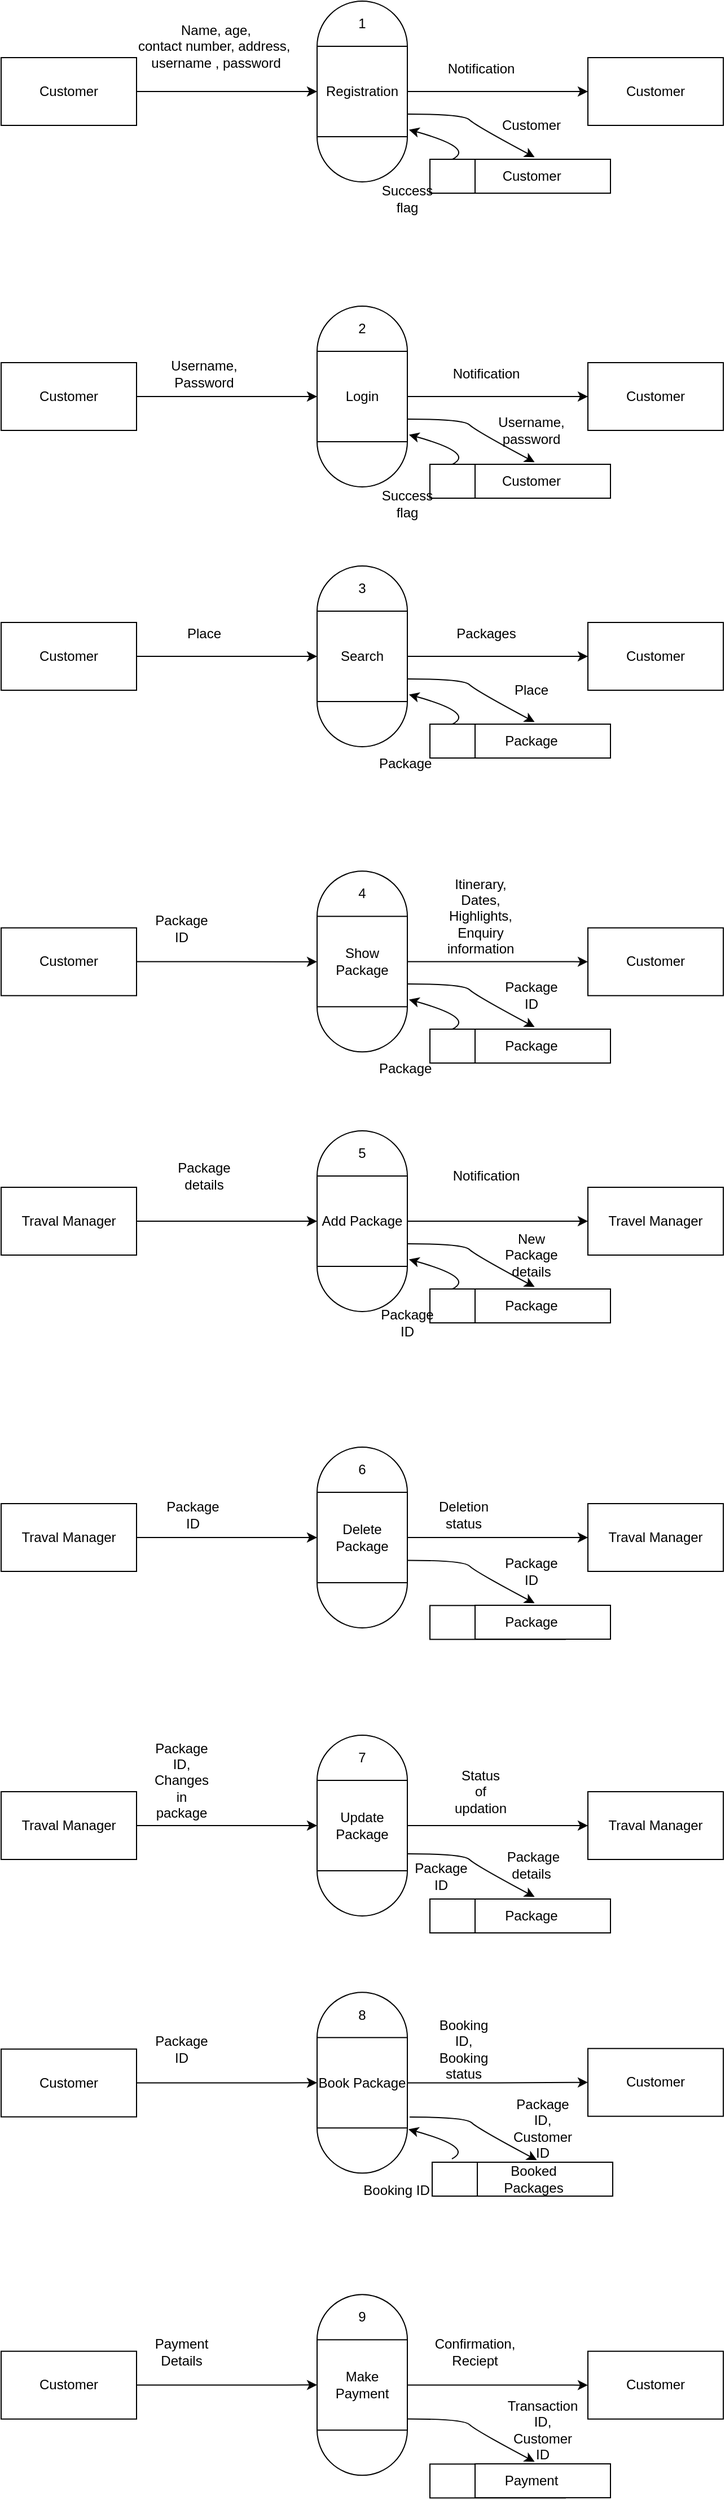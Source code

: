 <mxfile version="12.3.7" type="device" pages="1"><diagram id="qODf3-mtLngu5SUSZ9wC" name="Page-1"><mxGraphModel dx="876" dy="730" grid="1" gridSize="10" guides="1" tooltips="1" connect="1" arrows="1" fold="1" page="1" pageScale="1" pageWidth="850" pageHeight="1100" math="0" shadow="0"><root><mxCell id="0"/><mxCell id="1" parent="0"/><mxCell id="dkLBd695fhWPD1GkAzxU-4" value="" style="edgeStyle=orthogonalEdgeStyle;rounded=0;orthogonalLoop=1;jettySize=auto;html=1;" parent="1" source="dkLBd695fhWPD1GkAzxU-1" edge="1"><mxGeometry relative="1" as="geometry"><mxPoint x="320" y="830" as="targetPoint"/></mxGeometry></mxCell><mxCell id="dkLBd695fhWPD1GkAzxU-1" value="Customer" style="rounded=0;whiteSpace=wrap;html=1;" parent="1" vertex="1"><mxGeometry x="40" y="800" width="120" height="60" as="geometry"/></mxCell><mxCell id="dkLBd695fhWPD1GkAzxU-5" value="" style="ellipse;whiteSpace=wrap;html=1;aspect=fixed;" parent="1" vertex="1"><mxGeometry x="320" y="750" width="80" height="80" as="geometry"/></mxCell><mxCell id="dkLBd695fhWPD1GkAzxU-6" value="" style="ellipse;whiteSpace=wrap;html=1;aspect=fixed;" parent="1" vertex="1"><mxGeometry x="320" y="830" width="80" height="80" as="geometry"/></mxCell><mxCell id="dkLBd695fhWPD1GkAzxU-10" value="" style="edgeStyle=orthogonalEdgeStyle;rounded=0;orthogonalLoop=1;jettySize=auto;html=1;" parent="1" source="dkLBd695fhWPD1GkAzxU-2" edge="1"><mxGeometry relative="1" as="geometry"><mxPoint x="560" y="830" as="targetPoint"/></mxGeometry></mxCell><mxCell id="dkLBd695fhWPD1GkAzxU-2" value="Search" style="whiteSpace=wrap;html=1;aspect=fixed;" parent="1" vertex="1"><mxGeometry x="320" y="790" width="80" height="80" as="geometry"/></mxCell><mxCell id="dkLBd695fhWPD1GkAzxU-7" value="Place" style="text;html=1;strokeColor=none;fillColor=none;align=center;verticalAlign=middle;whiteSpace=wrap;rounded=0;" parent="1" vertex="1"><mxGeometry x="200" y="800" width="40" height="20" as="geometry"/></mxCell><mxCell id="dkLBd695fhWPD1GkAzxU-8" value="Customer" style="rounded=0;whiteSpace=wrap;html=1;" parent="1" vertex="1"><mxGeometry x="560" y="800" width="120" height="60" as="geometry"/></mxCell><mxCell id="dkLBd695fhWPD1GkAzxU-11" value="Packages" style="text;html=1;strokeColor=none;fillColor=none;align=center;verticalAlign=middle;whiteSpace=wrap;rounded=0;" parent="1" vertex="1"><mxGeometry x="450" y="800" width="40" height="20" as="geometry"/></mxCell><mxCell id="dkLBd695fhWPD1GkAzxU-13" value="3" style="text;html=1;strokeColor=none;fillColor=none;align=center;verticalAlign=middle;whiteSpace=wrap;rounded=0;" parent="1" vertex="1"><mxGeometry x="340" y="760" width="40" height="20" as="geometry"/></mxCell><mxCell id="dkLBd695fhWPD1GkAzxU-56" style="edgeStyle=orthogonalEdgeStyle;rounded=0;orthogonalLoop=1;jettySize=auto;html=1;" parent="1" source="dkLBd695fhWPD1GkAzxU-51" target="dkLBd695fhWPD1GkAzxU-54" edge="1"><mxGeometry relative="1" as="geometry"/></mxCell><mxCell id="dkLBd695fhWPD1GkAzxU-51" value="Traval Manager" style="rounded=0;whiteSpace=wrap;html=1;" parent="1" vertex="1"><mxGeometry x="40" y="1580" width="120" height="60" as="geometry"/></mxCell><mxCell id="dkLBd695fhWPD1GkAzxU-52" value="" style="ellipse;whiteSpace=wrap;html=1;aspect=fixed;" parent="1" vertex="1"><mxGeometry x="320" y="1530" width="80" height="80" as="geometry"/></mxCell><mxCell id="dkLBd695fhWPD1GkAzxU-53" value="" style="ellipse;whiteSpace=wrap;html=1;aspect=fixed;" parent="1" vertex="1"><mxGeometry x="320" y="1610" width="80" height="80" as="geometry"/></mxCell><mxCell id="dkLBd695fhWPD1GkAzxU-59" value="" style="edgeStyle=orthogonalEdgeStyle;rounded=0;orthogonalLoop=1;jettySize=auto;html=1;" parent="1" source="dkLBd695fhWPD1GkAzxU-54" edge="1"><mxGeometry relative="1" as="geometry"><mxPoint x="560" y="1610" as="targetPoint"/></mxGeometry></mxCell><mxCell id="dkLBd695fhWPD1GkAzxU-54" value="Delete Package" style="whiteSpace=wrap;html=1;aspect=fixed;" parent="1" vertex="1"><mxGeometry x="320" y="1570" width="80" height="80" as="geometry"/></mxCell><mxCell id="dkLBd695fhWPD1GkAzxU-55" value="6" style="text;html=1;strokeColor=none;fillColor=none;align=center;verticalAlign=middle;whiteSpace=wrap;rounded=0;" parent="1" vertex="1"><mxGeometry x="340" y="1540" width="40" height="20" as="geometry"/></mxCell><mxCell id="dkLBd695fhWPD1GkAzxU-57" value="Traval Manager" style="rounded=0;whiteSpace=wrap;html=1;" parent="1" vertex="1"><mxGeometry x="560" y="1580" width="120" height="60" as="geometry"/></mxCell><mxCell id="dkLBd695fhWPD1GkAzxU-60" value="Package ID" style="text;html=1;strokeColor=none;fillColor=none;align=center;verticalAlign=middle;whiteSpace=wrap;rounded=0;" parent="1" vertex="1"><mxGeometry x="190" y="1580" width="40" height="20" as="geometry"/></mxCell><mxCell id="dkLBd695fhWPD1GkAzxU-61" value="Deletion status" style="text;html=1;strokeColor=none;fillColor=none;align=center;verticalAlign=middle;whiteSpace=wrap;rounded=0;" parent="1" vertex="1"><mxGeometry x="430" y="1580" width="40" height="20" as="geometry"/></mxCell><mxCell id="dkLBd695fhWPD1GkAzxU-67" style="edgeStyle=orthogonalEdgeStyle;rounded=0;orthogonalLoop=1;jettySize=auto;html=1;entryX=0;entryY=0.5;entryDx=0;entryDy=0;" parent="1" source="dkLBd695fhWPD1GkAzxU-62" target="dkLBd695fhWPD1GkAzxU-65" edge="1"><mxGeometry relative="1" as="geometry"/></mxCell><mxCell id="dkLBd695fhWPD1GkAzxU-62" value="Customer" style="rounded=0;whiteSpace=wrap;html=1;" parent="1" vertex="1"><mxGeometry x="40" y="2330.333" width="120" height="60" as="geometry"/></mxCell><mxCell id="dkLBd695fhWPD1GkAzxU-63" value="" style="ellipse;whiteSpace=wrap;html=1;aspect=fixed;" parent="1" vertex="1"><mxGeometry x="320" y="2280.167" width="80" height="80" as="geometry"/></mxCell><mxCell id="dkLBd695fhWPD1GkAzxU-64" value="" style="ellipse;whiteSpace=wrap;html=1;aspect=fixed;" parent="1" vertex="1"><mxGeometry x="320" y="2360.167" width="80" height="80" as="geometry"/></mxCell><mxCell id="dkLBd695fhWPD1GkAzxU-104" style="edgeStyle=orthogonalEdgeStyle;rounded=0;orthogonalLoop=1;jettySize=auto;html=1;entryX=0;entryY=0.5;entryDx=0;entryDy=0;" parent="1" source="dkLBd695fhWPD1GkAzxU-65" target="dkLBd695fhWPD1GkAzxU-103" edge="1"><mxGeometry relative="1" as="geometry"/></mxCell><mxCell id="dkLBd695fhWPD1GkAzxU-65" value="Make Payment" style="whiteSpace=wrap;html=1;aspect=fixed;" parent="1" vertex="1"><mxGeometry x="320" y="2320.167" width="80" height="80" as="geometry"/></mxCell><mxCell id="dkLBd695fhWPD1GkAzxU-66" value="9" style="text;html=1;strokeColor=none;fillColor=none;align=center;verticalAlign=middle;whiteSpace=wrap;rounded=0;" parent="1" vertex="1"><mxGeometry x="340" y="2290.167" width="40" height="20" as="geometry"/></mxCell><mxCell id="dkLBd695fhWPD1GkAzxU-87" value="" style="rounded=0;whiteSpace=wrap;html=1;" parent="1" vertex="1"><mxGeometry x="420" y="1670.19" width="120" height="30" as="geometry"/></mxCell><mxCell id="dkLBd695fhWPD1GkAzxU-88" value="" style="rounded=0;whiteSpace=wrap;html=1;" parent="1" vertex="1"><mxGeometry x="460" y="1670" width="120" height="30" as="geometry"/></mxCell><mxCell id="dkLBd695fhWPD1GkAzxU-89" value="" style="curved=1;endArrow=classic;html=1;entryX=0.44;entryY=-0.061;entryDx=0;entryDy=0;entryPerimeter=0;exitX=1;exitY=0.75;exitDx=0;exitDy=0;" parent="1" target="dkLBd695fhWPD1GkAzxU-88" edge="1"><mxGeometry width="50" height="50" relative="1" as="geometry"><mxPoint x="400" y="1630.19" as="sourcePoint"/><mxPoint x="470" y="1580.19" as="targetPoint"/><Array as="points"><mxPoint x="450" y="1630.19"/><mxPoint x="460" y="1640.19"/></Array></mxGeometry></mxCell><mxCell id="dkLBd695fhWPD1GkAzxU-90" value="Package" style="text;html=1;strokeColor=none;fillColor=none;align=center;verticalAlign=middle;whiteSpace=wrap;rounded=0;" parent="1" vertex="1"><mxGeometry x="490" y="1675.19" width="40" height="20" as="geometry"/></mxCell><mxCell id="dkLBd695fhWPD1GkAzxU-91" value="Package ID" style="text;html=1;strokeColor=none;fillColor=none;align=center;verticalAlign=middle;whiteSpace=wrap;rounded=0;" parent="1" vertex="1"><mxGeometry x="490" y="1630.19" width="40" height="20" as="geometry"/></mxCell><mxCell id="dkLBd695fhWPD1GkAzxU-95" value="Payment Details" style="text;html=1;strokeColor=none;fillColor=none;align=center;verticalAlign=middle;whiteSpace=wrap;rounded=0;" parent="1" vertex="1"><mxGeometry x="180" y="2320.5" width="40" height="20" as="geometry"/></mxCell><mxCell id="dkLBd695fhWPD1GkAzxU-103" value="Customer" style="rounded=0;whiteSpace=wrap;html=1;" parent="1" vertex="1"><mxGeometry x="560" y="2330.333" width="120" height="60" as="geometry"/></mxCell><mxCell id="dkLBd695fhWPD1GkAzxU-105" value="Confirmation, Reciept" style="text;html=1;strokeColor=none;fillColor=none;align=center;verticalAlign=middle;whiteSpace=wrap;rounded=0;" parent="1" vertex="1"><mxGeometry x="440" y="2320.5" width="40" height="20" as="geometry"/></mxCell><mxCell id="dkLBd695fhWPD1GkAzxU-106" value="" style="rounded=0;whiteSpace=wrap;html=1;" parent="1" vertex="1"><mxGeometry x="420" y="890" width="120" height="30" as="geometry"/></mxCell><mxCell id="dkLBd695fhWPD1GkAzxU-107" value="" style="rounded=0;whiteSpace=wrap;html=1;" parent="1" vertex="1"><mxGeometry x="460" y="890" width="120" height="30" as="geometry"/></mxCell><mxCell id="dkLBd695fhWPD1GkAzxU-108" value="" style="curved=1;endArrow=classic;html=1;entryX=0.44;entryY=-0.061;entryDx=0;entryDy=0;entryPerimeter=0;exitX=1;exitY=0.75;exitDx=0;exitDy=0;" parent="1" target="dkLBd695fhWPD1GkAzxU-107" edge="1"><mxGeometry width="50" height="50" relative="1" as="geometry"><mxPoint x="400" y="850" as="sourcePoint"/><mxPoint x="470" y="800" as="targetPoint"/><Array as="points"><mxPoint x="450" y="850"/><mxPoint x="460" y="860"/></Array></mxGeometry></mxCell><mxCell id="dkLBd695fhWPD1GkAzxU-109" value="Package" style="text;html=1;strokeColor=none;fillColor=none;align=center;verticalAlign=middle;whiteSpace=wrap;rounded=0;" parent="1" vertex="1"><mxGeometry x="490" y="895" width="40" height="20" as="geometry"/></mxCell><mxCell id="dkLBd695fhWPD1GkAzxU-110" value="Place" style="text;html=1;strokeColor=none;fillColor=none;align=center;verticalAlign=middle;whiteSpace=wrap;rounded=0;" parent="1" vertex="1"><mxGeometry x="490" y="850" width="40" height="20" as="geometry"/></mxCell><mxCell id="dkLBd695fhWPD1GkAzxU-111" value="" style="curved=1;endArrow=classic;html=1;entryX=1.018;entryY=0.923;entryDx=0;entryDy=0;entryPerimeter=0;" parent="1" edge="1"><mxGeometry width="50" height="50" relative="1" as="geometry"><mxPoint x="440" y="890" as="sourcePoint"/><mxPoint x="401.44" y="863.84" as="targetPoint"/><Array as="points"><mxPoint x="460" y="880"/></Array></mxGeometry></mxCell><mxCell id="dkLBd695fhWPD1GkAzxU-112" value="Package&amp;nbsp;" style="text;html=1;strokeColor=none;fillColor=none;align=center;verticalAlign=middle;whiteSpace=wrap;rounded=0;" parent="1" vertex="1"><mxGeometry x="380" y="915" width="40" height="20" as="geometry"/></mxCell><mxCell id="dkLBd695fhWPD1GkAzxU-131" style="edgeStyle=orthogonalEdgeStyle;rounded=0;orthogonalLoop=1;jettySize=auto;html=1;entryX=0;entryY=0.5;entryDx=0;entryDy=0;" parent="1" source="dkLBd695fhWPD1GkAzxU-125" target="dkLBd695fhWPD1GkAzxU-128" edge="1"><mxGeometry relative="1" as="geometry"/></mxCell><mxCell id="dkLBd695fhWPD1GkAzxU-125" value="Customer" style="rounded=0;whiteSpace=wrap;html=1;" parent="1" vertex="1"><mxGeometry x="40" y="2062.833" width="120" height="60" as="geometry"/></mxCell><mxCell id="dkLBd695fhWPD1GkAzxU-126" value="" style="ellipse;whiteSpace=wrap;html=1;aspect=fixed;" parent="1" vertex="1"><mxGeometry x="320" y="2012.667" width="80" height="80" as="geometry"/></mxCell><mxCell id="dkLBd695fhWPD1GkAzxU-127" value="" style="ellipse;whiteSpace=wrap;html=1;aspect=fixed;" parent="1" vertex="1"><mxGeometry x="320" y="2092.667" width="80" height="80" as="geometry"/></mxCell><mxCell id="dkLBd695fhWPD1GkAzxU-134" style="edgeStyle=orthogonalEdgeStyle;rounded=0;orthogonalLoop=1;jettySize=auto;html=1;entryX=0;entryY=0.5;entryDx=0;entryDy=0;" parent="1" source="dkLBd695fhWPD1GkAzxU-128" target="dkLBd695fhWPD1GkAzxU-133" edge="1"><mxGeometry relative="1" as="geometry"/></mxCell><mxCell id="dkLBd695fhWPD1GkAzxU-128" value="Book Package" style="whiteSpace=wrap;html=1;aspect=fixed;" parent="1" vertex="1"><mxGeometry x="320" y="2052.667" width="80" height="80" as="geometry"/></mxCell><mxCell id="dkLBd695fhWPD1GkAzxU-129" value="8" style="text;html=1;strokeColor=none;fillColor=none;align=center;verticalAlign=middle;whiteSpace=wrap;rounded=0;" parent="1" vertex="1"><mxGeometry x="340" y="2022.667" width="40" height="20" as="geometry"/></mxCell><mxCell id="dkLBd695fhWPD1GkAzxU-132" value="Package ID" style="text;html=1;strokeColor=none;fillColor=none;align=center;verticalAlign=middle;whiteSpace=wrap;rounded=0;" parent="1" vertex="1"><mxGeometry x="180" y="2052.5" width="40" height="20" as="geometry"/></mxCell><mxCell id="dkLBd695fhWPD1GkAzxU-133" value="Customer" style="rounded=0;whiteSpace=wrap;html=1;" parent="1" vertex="1"><mxGeometry x="560" y="2062.333" width="120" height="60" as="geometry"/></mxCell><mxCell id="dkLBd695fhWPD1GkAzxU-135" value="Booking ID, Booking status" style="text;html=1;strokeColor=none;fillColor=none;align=center;verticalAlign=middle;whiteSpace=wrap;rounded=0;" parent="1" vertex="1"><mxGeometry x="430" y="2052.5" width="40" height="20" as="geometry"/></mxCell><mxCell id="jp6qwUuRN3zwdAchrpoP-34" value="" style="edgeStyle=orthogonalEdgeStyle;rounded=0;orthogonalLoop=1;jettySize=auto;html=1;" parent="1" source="jp6qwUuRN3zwdAchrpoP-35" edge="1"><mxGeometry relative="1" as="geometry"><mxPoint x="320" y="600" as="targetPoint"/></mxGeometry></mxCell><mxCell id="jp6qwUuRN3zwdAchrpoP-35" value="Customer" style="rounded=0;whiteSpace=wrap;html=1;" parent="1" vertex="1"><mxGeometry x="40" y="570" width="120" height="60" as="geometry"/></mxCell><mxCell id="jp6qwUuRN3zwdAchrpoP-36" value="" style="ellipse;whiteSpace=wrap;html=1;aspect=fixed;" parent="1" vertex="1"><mxGeometry x="320" y="520" width="80" height="80" as="geometry"/></mxCell><mxCell id="jp6qwUuRN3zwdAchrpoP-37" value="" style="ellipse;whiteSpace=wrap;html=1;aspect=fixed;" parent="1" vertex="1"><mxGeometry x="320" y="600" width="80" height="80" as="geometry"/></mxCell><mxCell id="jp6qwUuRN3zwdAchrpoP-38" value="" style="edgeStyle=orthogonalEdgeStyle;rounded=0;orthogonalLoop=1;jettySize=auto;html=1;" parent="1" source="jp6qwUuRN3zwdAchrpoP-39" edge="1"><mxGeometry relative="1" as="geometry"><mxPoint x="560" y="600" as="targetPoint"/></mxGeometry></mxCell><mxCell id="jp6qwUuRN3zwdAchrpoP-39" value="Login" style="whiteSpace=wrap;html=1;aspect=fixed;" parent="1" vertex="1"><mxGeometry x="320" y="560" width="80" height="80" as="geometry"/></mxCell><mxCell id="jp6qwUuRN3zwdAchrpoP-40" value="Username, Password" style="text;html=1;strokeColor=none;fillColor=none;align=center;verticalAlign=middle;whiteSpace=wrap;rounded=0;" parent="1" vertex="1"><mxGeometry x="200" y="570" width="40" height="20" as="geometry"/></mxCell><mxCell id="jp6qwUuRN3zwdAchrpoP-41" value="Customer" style="rounded=0;whiteSpace=wrap;html=1;" parent="1" vertex="1"><mxGeometry x="560" y="570" width="120" height="60" as="geometry"/></mxCell><mxCell id="jp6qwUuRN3zwdAchrpoP-42" value="Notification" style="text;html=1;strokeColor=none;fillColor=none;align=center;verticalAlign=middle;whiteSpace=wrap;rounded=0;" parent="1" vertex="1"><mxGeometry x="450" y="570" width="40" height="20" as="geometry"/></mxCell><mxCell id="jp6qwUuRN3zwdAchrpoP-43" value="2" style="text;html=1;strokeColor=none;fillColor=none;align=center;verticalAlign=middle;whiteSpace=wrap;rounded=0;" parent="1" vertex="1"><mxGeometry x="340" y="530" width="40" height="20" as="geometry"/></mxCell><mxCell id="jp6qwUuRN3zwdAchrpoP-44" value="" style="rounded=0;whiteSpace=wrap;html=1;" parent="1" vertex="1"><mxGeometry x="420" y="660" width="120" height="30" as="geometry"/></mxCell><mxCell id="jp6qwUuRN3zwdAchrpoP-45" value="" style="rounded=0;whiteSpace=wrap;html=1;" parent="1" vertex="1"><mxGeometry x="460" y="660" width="120" height="30" as="geometry"/></mxCell><mxCell id="jp6qwUuRN3zwdAchrpoP-46" value="" style="curved=1;endArrow=classic;html=1;entryX=0.44;entryY=-0.061;entryDx=0;entryDy=0;entryPerimeter=0;exitX=1;exitY=0.75;exitDx=0;exitDy=0;" parent="1" target="jp6qwUuRN3zwdAchrpoP-45" edge="1"><mxGeometry width="50" height="50" relative="1" as="geometry"><mxPoint x="400" y="620" as="sourcePoint"/><mxPoint x="470" y="570" as="targetPoint"/><Array as="points"><mxPoint x="450" y="620"/><mxPoint x="460" y="630"/></Array></mxGeometry></mxCell><mxCell id="jp6qwUuRN3zwdAchrpoP-47" value="Customer" style="text;html=1;strokeColor=none;fillColor=none;align=center;verticalAlign=middle;whiteSpace=wrap;rounded=0;" parent="1" vertex="1"><mxGeometry x="490" y="665" width="40" height="20" as="geometry"/></mxCell><mxCell id="jp6qwUuRN3zwdAchrpoP-48" value="Username, password" style="text;html=1;strokeColor=none;fillColor=none;align=center;verticalAlign=middle;whiteSpace=wrap;rounded=0;" parent="1" vertex="1"><mxGeometry x="490" y="620" width="40" height="20" as="geometry"/></mxCell><mxCell id="jp6qwUuRN3zwdAchrpoP-49" value="" style="curved=1;endArrow=classic;html=1;entryX=1.018;entryY=0.923;entryDx=0;entryDy=0;entryPerimeter=0;" parent="1" edge="1"><mxGeometry width="50" height="50" relative="1" as="geometry"><mxPoint x="440" y="660" as="sourcePoint"/><mxPoint x="401.44" y="633.84" as="targetPoint"/><Array as="points"><mxPoint x="460" y="650"/></Array></mxGeometry></mxCell><mxCell id="jp6qwUuRN3zwdAchrpoP-50" value="Success flag" style="text;html=1;strokeColor=none;fillColor=none;align=center;verticalAlign=middle;whiteSpace=wrap;rounded=0;" parent="1" vertex="1"><mxGeometry x="380" y="685" width="40" height="20" as="geometry"/></mxCell><mxCell id="jp6qwUuRN3zwdAchrpoP-51" value="" style="edgeStyle=orthogonalEdgeStyle;rounded=0;orthogonalLoop=1;jettySize=auto;html=1;" parent="1" source="jp6qwUuRN3zwdAchrpoP-52" edge="1"><mxGeometry relative="1" as="geometry"><mxPoint x="320" y="330" as="targetPoint"/></mxGeometry></mxCell><mxCell id="jp6qwUuRN3zwdAchrpoP-52" value="Customer" style="rounded=0;whiteSpace=wrap;html=1;" parent="1" vertex="1"><mxGeometry x="40" y="300" width="120" height="60" as="geometry"/></mxCell><mxCell id="jp6qwUuRN3zwdAchrpoP-53" value="" style="ellipse;whiteSpace=wrap;html=1;aspect=fixed;" parent="1" vertex="1"><mxGeometry x="320" y="250" width="80" height="80" as="geometry"/></mxCell><mxCell id="jp6qwUuRN3zwdAchrpoP-54" value="" style="ellipse;whiteSpace=wrap;html=1;aspect=fixed;" parent="1" vertex="1"><mxGeometry x="320" y="330" width="80" height="80" as="geometry"/></mxCell><mxCell id="jp6qwUuRN3zwdAchrpoP-55" value="" style="edgeStyle=orthogonalEdgeStyle;rounded=0;orthogonalLoop=1;jettySize=auto;html=1;" parent="1" source="jp6qwUuRN3zwdAchrpoP-56" edge="1"><mxGeometry relative="1" as="geometry"><mxPoint x="560" y="330" as="targetPoint"/></mxGeometry></mxCell><mxCell id="jp6qwUuRN3zwdAchrpoP-56" value="Registration" style="whiteSpace=wrap;html=1;aspect=fixed;" parent="1" vertex="1"><mxGeometry x="320" y="290" width="80" height="80" as="geometry"/></mxCell><mxCell id="jp6qwUuRN3zwdAchrpoP-58" value="Customer" style="rounded=0;whiteSpace=wrap;html=1;" parent="1" vertex="1"><mxGeometry x="560" y="300" width="120" height="60" as="geometry"/></mxCell><mxCell id="jp6qwUuRN3zwdAchrpoP-60" value="1" style="text;html=1;strokeColor=none;fillColor=none;align=center;verticalAlign=middle;whiteSpace=wrap;rounded=0;" parent="1" vertex="1"><mxGeometry x="340" y="260" width="40" height="20" as="geometry"/></mxCell><mxCell id="jp6qwUuRN3zwdAchrpoP-61" value="" style="rounded=0;whiteSpace=wrap;html=1;" parent="1" vertex="1"><mxGeometry x="420" y="390" width="120" height="30" as="geometry"/></mxCell><mxCell id="jp6qwUuRN3zwdAchrpoP-62" value="" style="rounded=0;whiteSpace=wrap;html=1;" parent="1" vertex="1"><mxGeometry x="460" y="390" width="120" height="30" as="geometry"/></mxCell><mxCell id="jp6qwUuRN3zwdAchrpoP-63" value="" style="curved=1;endArrow=classic;html=1;entryX=0.44;entryY=-0.061;entryDx=0;entryDy=0;entryPerimeter=0;exitX=1;exitY=0.75;exitDx=0;exitDy=0;" parent="1" target="jp6qwUuRN3zwdAchrpoP-62" edge="1"><mxGeometry width="50" height="50" relative="1" as="geometry"><mxPoint x="400" y="350" as="sourcePoint"/><mxPoint x="470" y="300" as="targetPoint"/><Array as="points"><mxPoint x="450" y="350"/><mxPoint x="460" y="360"/></Array></mxGeometry></mxCell><mxCell id="jp6qwUuRN3zwdAchrpoP-64" value="Customer&amp;nbsp;" style="text;html=1;strokeColor=none;fillColor=none;align=center;verticalAlign=middle;whiteSpace=wrap;rounded=0;" parent="1" vertex="1"><mxGeometry x="492" y="395" width="40" height="20" as="geometry"/></mxCell><mxCell id="jp6qwUuRN3zwdAchrpoP-65" value="Customer" style="text;html=1;strokeColor=none;fillColor=none;align=center;verticalAlign=middle;whiteSpace=wrap;rounded=0;" parent="1" vertex="1"><mxGeometry x="490" y="350" width="40" height="20" as="geometry"/></mxCell><mxCell id="jp6qwUuRN3zwdAchrpoP-66" value="" style="curved=1;endArrow=classic;html=1;entryX=1.018;entryY=0.923;entryDx=0;entryDy=0;entryPerimeter=0;" parent="1" edge="1"><mxGeometry width="50" height="50" relative="1" as="geometry"><mxPoint x="440" y="390" as="sourcePoint"/><mxPoint x="401.44" y="363.84" as="targetPoint"/><Array as="points"><mxPoint x="460" y="380"/></Array></mxGeometry></mxCell><mxCell id="jp6qwUuRN3zwdAchrpoP-67" value="Success flag" style="text;html=1;strokeColor=none;fillColor=none;align=center;verticalAlign=middle;whiteSpace=wrap;rounded=0;" parent="1" vertex="1"><mxGeometry x="380" y="415" width="40" height="20" as="geometry"/></mxCell><mxCell id="_f-nkIOqcYKPfcY9eBos-1" value="Name, age, &lt;br&gt;contact number, address,&amp;nbsp;&lt;br&gt;username , password" style="text;html=1;align=center;verticalAlign=middle;resizable=0;points=[];;autosize=1;" vertex="1" parent="1"><mxGeometry x="155" y="265" width="150" height="50" as="geometry"/></mxCell><mxCell id="_f-nkIOqcYKPfcY9eBos-2" value="Notification" style="text;html=1;align=center;verticalAlign=middle;resizable=0;points=[];;autosize=1;" vertex="1" parent="1"><mxGeometry x="430" y="300" width="70" height="20" as="geometry"/></mxCell><mxCell id="_f-nkIOqcYKPfcY9eBos-4" value="" style="edgeStyle=orthogonalEdgeStyle;rounded=0;orthogonalLoop=1;jettySize=auto;html=1;" edge="1" parent="1" source="_f-nkIOqcYKPfcY9eBos-5"><mxGeometry relative="1" as="geometry"><mxPoint x="320" y="1330" as="targetPoint"/></mxGeometry></mxCell><mxCell id="_f-nkIOqcYKPfcY9eBos-5" value="Traval Manager" style="rounded=0;whiteSpace=wrap;html=1;" vertex="1" parent="1"><mxGeometry x="40" y="1300" width="120" height="60" as="geometry"/></mxCell><mxCell id="_f-nkIOqcYKPfcY9eBos-6" value="" style="ellipse;whiteSpace=wrap;html=1;aspect=fixed;" vertex="1" parent="1"><mxGeometry x="320" y="1250" width="80" height="80" as="geometry"/></mxCell><mxCell id="_f-nkIOqcYKPfcY9eBos-7" value="" style="ellipse;whiteSpace=wrap;html=1;aspect=fixed;" vertex="1" parent="1"><mxGeometry x="320" y="1330" width="80" height="80" as="geometry"/></mxCell><mxCell id="_f-nkIOqcYKPfcY9eBos-8" value="" style="edgeStyle=orthogonalEdgeStyle;rounded=0;orthogonalLoop=1;jettySize=auto;html=1;" edge="1" parent="1" source="_f-nkIOqcYKPfcY9eBos-9"><mxGeometry relative="1" as="geometry"><mxPoint x="560" y="1330" as="targetPoint"/></mxGeometry></mxCell><mxCell id="_f-nkIOqcYKPfcY9eBos-9" value="Add Package" style="whiteSpace=wrap;html=1;aspect=fixed;" vertex="1" parent="1"><mxGeometry x="320" y="1290" width="80" height="80" as="geometry"/></mxCell><mxCell id="_f-nkIOqcYKPfcY9eBos-10" value="5" style="text;html=1;strokeColor=none;fillColor=none;align=center;verticalAlign=middle;whiteSpace=wrap;rounded=0;" vertex="1" parent="1"><mxGeometry x="340" y="1260" width="40" height="20" as="geometry"/></mxCell><mxCell id="_f-nkIOqcYKPfcY9eBos-11" value="Travel Manager" style="rounded=0;whiteSpace=wrap;html=1;" vertex="1" parent="1"><mxGeometry x="560" y="1300" width="120" height="60" as="geometry"/></mxCell><mxCell id="_f-nkIOqcYKPfcY9eBos-12" value="Package details" style="text;html=1;strokeColor=none;fillColor=none;align=center;verticalAlign=middle;whiteSpace=wrap;rounded=0;" vertex="1" parent="1"><mxGeometry x="200" y="1280" width="40" height="20" as="geometry"/></mxCell><mxCell id="_f-nkIOqcYKPfcY9eBos-13" value="Notification" style="text;html=1;strokeColor=none;fillColor=none;align=center;verticalAlign=middle;whiteSpace=wrap;rounded=0;" vertex="1" parent="1"><mxGeometry x="450" y="1280" width="40" height="20" as="geometry"/></mxCell><mxCell id="_f-nkIOqcYKPfcY9eBos-14" value="" style="rounded=0;whiteSpace=wrap;html=1;" vertex="1" parent="1"><mxGeometry x="420" y="1390" width="120" height="30" as="geometry"/></mxCell><mxCell id="_f-nkIOqcYKPfcY9eBos-15" value="" style="rounded=0;whiteSpace=wrap;html=1;" vertex="1" parent="1"><mxGeometry x="460" y="1390" width="120" height="30" as="geometry"/></mxCell><mxCell id="_f-nkIOqcYKPfcY9eBos-16" value="" style="curved=1;endArrow=classic;html=1;entryX=0.44;entryY=-0.061;entryDx=0;entryDy=0;entryPerimeter=0;exitX=1;exitY=0.75;exitDx=0;exitDy=0;" edge="1" parent="1" source="_f-nkIOqcYKPfcY9eBos-9" target="_f-nkIOqcYKPfcY9eBos-15"><mxGeometry width="50" height="50" relative="1" as="geometry"><mxPoint x="420" y="1350" as="sourcePoint"/><mxPoint x="470" y="1300" as="targetPoint"/><Array as="points"><mxPoint x="450" y="1350"/><mxPoint x="460" y="1360"/></Array></mxGeometry></mxCell><mxCell id="_f-nkIOqcYKPfcY9eBos-17" value="Package" style="text;html=1;strokeColor=none;fillColor=none;align=center;verticalAlign=middle;whiteSpace=wrap;rounded=0;" vertex="1" parent="1"><mxGeometry x="490" y="1395" width="40" height="20" as="geometry"/></mxCell><mxCell id="_f-nkIOqcYKPfcY9eBos-18" value="New Package details" style="text;html=1;strokeColor=none;fillColor=none;align=center;verticalAlign=middle;whiteSpace=wrap;rounded=0;" vertex="1" parent="1"><mxGeometry x="490" y="1350" width="40" height="20" as="geometry"/></mxCell><mxCell id="_f-nkIOqcYKPfcY9eBos-19" value="" style="curved=1;endArrow=classic;html=1;entryX=1.018;entryY=0.923;entryDx=0;entryDy=0;entryPerimeter=0;" edge="1" parent="1" target="_f-nkIOqcYKPfcY9eBos-9"><mxGeometry width="50" height="50" relative="1" as="geometry"><mxPoint x="440" y="1390" as="sourcePoint"/><mxPoint x="460" y="1330" as="targetPoint"/><Array as="points"><mxPoint x="460" y="1380"/></Array></mxGeometry></mxCell><mxCell id="_f-nkIOqcYKPfcY9eBos-20" value="Package ID" style="text;html=1;strokeColor=none;fillColor=none;align=center;verticalAlign=middle;whiteSpace=wrap;rounded=0;" vertex="1" parent="1"><mxGeometry x="380" y="1410" width="40" height="20" as="geometry"/></mxCell><mxCell id="_f-nkIOqcYKPfcY9eBos-21" value="" style="rounded=0;whiteSpace=wrap;html=1;" vertex="1" parent="1"><mxGeometry x="420" y="2430.19" width="120" height="30" as="geometry"/></mxCell><mxCell id="_f-nkIOqcYKPfcY9eBos-22" value="" style="rounded=0;whiteSpace=wrap;html=1;" vertex="1" parent="1"><mxGeometry x="460" y="2430" width="120" height="30" as="geometry"/></mxCell><mxCell id="_f-nkIOqcYKPfcY9eBos-23" value="" style="curved=1;endArrow=classic;html=1;entryX=0.44;entryY=-0.061;entryDx=0;entryDy=0;entryPerimeter=0;exitX=1;exitY=0.75;exitDx=0;exitDy=0;" edge="1" parent="1" target="_f-nkIOqcYKPfcY9eBos-22"><mxGeometry width="50" height="50" relative="1" as="geometry"><mxPoint x="400" y="2390.19" as="sourcePoint"/><mxPoint x="470" y="2340.19" as="targetPoint"/><Array as="points"><mxPoint x="450" y="2390.19"/><mxPoint x="460" y="2400.19"/></Array></mxGeometry></mxCell><mxCell id="_f-nkIOqcYKPfcY9eBos-24" value="Payment" style="text;html=1;strokeColor=none;fillColor=none;align=center;verticalAlign=middle;whiteSpace=wrap;rounded=0;" vertex="1" parent="1"><mxGeometry x="490" y="2435.19" width="40" height="20" as="geometry"/></mxCell><mxCell id="_f-nkIOqcYKPfcY9eBos-25" value="Transaction ID, Customer ID" style="text;html=1;strokeColor=none;fillColor=none;align=center;verticalAlign=middle;whiteSpace=wrap;rounded=0;" vertex="1" parent="1"><mxGeometry x="500" y="2390.19" width="40" height="20" as="geometry"/></mxCell><mxCell id="_f-nkIOqcYKPfcY9eBos-27" style="edgeStyle=orthogonalEdgeStyle;rounded=0;orthogonalLoop=1;jettySize=auto;html=1;entryX=0;entryY=0.5;entryDx=0;entryDy=0;" edge="1" parent="1" source="_f-nkIOqcYKPfcY9eBos-28" target="_f-nkIOqcYKPfcY9eBos-32"><mxGeometry relative="1" as="geometry"/></mxCell><mxCell id="_f-nkIOqcYKPfcY9eBos-28" value="Traval Manager" style="rounded=0;whiteSpace=wrap;html=1;" vertex="1" parent="1"><mxGeometry x="40" y="1835" width="120" height="60" as="geometry"/></mxCell><mxCell id="_f-nkIOqcYKPfcY9eBos-29" value="" style="ellipse;whiteSpace=wrap;html=1;aspect=fixed;" vertex="1" parent="1"><mxGeometry x="320" y="1785" width="80" height="80" as="geometry"/></mxCell><mxCell id="_f-nkIOqcYKPfcY9eBos-30" value="" style="ellipse;whiteSpace=wrap;html=1;aspect=fixed;" vertex="1" parent="1"><mxGeometry x="320" y="1865" width="80" height="80" as="geometry"/></mxCell><mxCell id="_f-nkIOqcYKPfcY9eBos-31" style="edgeStyle=orthogonalEdgeStyle;rounded=0;orthogonalLoop=1;jettySize=auto;html=1;entryX=0;entryY=0.5;entryDx=0;entryDy=0;" edge="1" parent="1" source="_f-nkIOqcYKPfcY9eBos-32" target="_f-nkIOqcYKPfcY9eBos-35"><mxGeometry relative="1" as="geometry"/></mxCell><mxCell id="_f-nkIOqcYKPfcY9eBos-32" value="Update Package" style="whiteSpace=wrap;html=1;aspect=fixed;" vertex="1" parent="1"><mxGeometry x="320" y="1825" width="80" height="80" as="geometry"/></mxCell><mxCell id="_f-nkIOqcYKPfcY9eBos-33" value="7" style="text;html=1;strokeColor=none;fillColor=none;align=center;verticalAlign=middle;whiteSpace=wrap;rounded=0;" vertex="1" parent="1"><mxGeometry x="340" y="1795" width="40" height="20" as="geometry"/></mxCell><mxCell id="_f-nkIOqcYKPfcY9eBos-34" value="Package ID, Changes in package" style="text;html=1;strokeColor=none;fillColor=none;align=center;verticalAlign=middle;whiteSpace=wrap;rounded=0;" vertex="1" parent="1"><mxGeometry x="180" y="1815" width="40" height="20" as="geometry"/></mxCell><mxCell id="_f-nkIOqcYKPfcY9eBos-35" value="Traval Manager" style="rounded=0;whiteSpace=wrap;html=1;" vertex="1" parent="1"><mxGeometry x="560" y="1835" width="120" height="60" as="geometry"/></mxCell><mxCell id="_f-nkIOqcYKPfcY9eBos-36" value="Status of updation" style="text;html=1;strokeColor=none;fillColor=none;align=center;verticalAlign=middle;whiteSpace=wrap;rounded=0;" vertex="1" parent="1"><mxGeometry x="445" y="1825" width="40" height="20" as="geometry"/></mxCell><mxCell id="_f-nkIOqcYKPfcY9eBos-37" value="" style="rounded=0;whiteSpace=wrap;html=1;" vertex="1" parent="1"><mxGeometry x="420" y="1930" width="120" height="30" as="geometry"/></mxCell><mxCell id="_f-nkIOqcYKPfcY9eBos-38" value="" style="rounded=0;whiteSpace=wrap;html=1;" vertex="1" parent="1"><mxGeometry x="460" y="1930" width="120" height="30" as="geometry"/></mxCell><mxCell id="_f-nkIOqcYKPfcY9eBos-39" value="" style="curved=1;endArrow=classic;html=1;entryX=0.44;entryY=-0.061;entryDx=0;entryDy=0;entryPerimeter=0;exitX=1;exitY=0.75;exitDx=0;exitDy=0;" edge="1" parent="1" target="_f-nkIOqcYKPfcY9eBos-38"><mxGeometry width="50" height="50" relative="1" as="geometry"><mxPoint x="400" y="1890" as="sourcePoint"/><mxPoint x="470" y="1840" as="targetPoint"/><Array as="points"><mxPoint x="450" y="1890"/><mxPoint x="460" y="1900"/></Array></mxGeometry></mxCell><mxCell id="_f-nkIOqcYKPfcY9eBos-40" value="Package" style="text;html=1;strokeColor=none;fillColor=none;align=center;verticalAlign=middle;whiteSpace=wrap;rounded=0;" vertex="1" parent="1"><mxGeometry x="490" y="1935" width="40" height="20" as="geometry"/></mxCell><mxCell id="_f-nkIOqcYKPfcY9eBos-41" value="&amp;nbsp;Package details" style="text;html=1;strokeColor=none;fillColor=none;align=center;verticalAlign=middle;whiteSpace=wrap;rounded=0;" vertex="1" parent="1"><mxGeometry x="490" y="1890" width="40" height="20" as="geometry"/></mxCell><mxCell id="_f-nkIOqcYKPfcY9eBos-42" value="Package ID" style="text;html=1;strokeColor=none;fillColor=none;align=center;verticalAlign=middle;whiteSpace=wrap;rounded=0;" vertex="1" parent="1"><mxGeometry x="410" y="1900" width="40" height="20" as="geometry"/></mxCell><mxCell id="_f-nkIOqcYKPfcY9eBos-43" value="" style="edgeStyle=orthogonalEdgeStyle;rounded=0;orthogonalLoop=1;jettySize=auto;html=1;" edge="1" parent="1" source="_f-nkIOqcYKPfcY9eBos-44"><mxGeometry relative="1" as="geometry"><mxPoint x="320" y="1100.333" as="targetPoint"/></mxGeometry></mxCell><mxCell id="_f-nkIOqcYKPfcY9eBos-44" value="Customer" style="rounded=0;whiteSpace=wrap;html=1;" vertex="1" parent="1"><mxGeometry x="40" y="1070.333" width="120" height="60" as="geometry"/></mxCell><mxCell id="_f-nkIOqcYKPfcY9eBos-45" value="" style="ellipse;whiteSpace=wrap;html=1;aspect=fixed;" vertex="1" parent="1"><mxGeometry x="320" y="1020.167" width="80" height="80" as="geometry"/></mxCell><mxCell id="_f-nkIOqcYKPfcY9eBos-46" value="" style="ellipse;whiteSpace=wrap;html=1;aspect=fixed;" vertex="1" parent="1"><mxGeometry x="320" y="1100.167" width="80" height="80" as="geometry"/></mxCell><mxCell id="_f-nkIOqcYKPfcY9eBos-47" style="edgeStyle=orthogonalEdgeStyle;rounded=0;orthogonalLoop=1;jettySize=auto;html=1;entryX=0;entryY=0.5;entryDx=0;entryDy=0;" edge="1" parent="1" source="_f-nkIOqcYKPfcY9eBos-48" target="_f-nkIOqcYKPfcY9eBos-51"><mxGeometry relative="1" as="geometry"/></mxCell><mxCell id="_f-nkIOqcYKPfcY9eBos-48" value="Show Package" style="whiteSpace=wrap;html=1;aspect=fixed;" vertex="1" parent="1"><mxGeometry x="320" y="1060.167" width="80" height="80" as="geometry"/></mxCell><mxCell id="_f-nkIOqcYKPfcY9eBos-49" value="4" style="text;html=1;strokeColor=none;fillColor=none;align=center;verticalAlign=middle;whiteSpace=wrap;rounded=0;" vertex="1" parent="1"><mxGeometry x="340" y="1030.167" width="40" height="20" as="geometry"/></mxCell><mxCell id="_f-nkIOqcYKPfcY9eBos-50" value="Package ID" style="text;html=1;strokeColor=none;fillColor=none;align=center;verticalAlign=middle;whiteSpace=wrap;rounded=0;" vertex="1" parent="1"><mxGeometry x="180" y="1060.5" width="40" height="20" as="geometry"/></mxCell><mxCell id="_f-nkIOqcYKPfcY9eBos-51" value="Customer" style="rounded=0;whiteSpace=wrap;html=1;" vertex="1" parent="1"><mxGeometry x="560" y="1070.333" width="120" height="60" as="geometry"/></mxCell><mxCell id="_f-nkIOqcYKPfcY9eBos-52" value="Itinerary, Dates, Highlights, Enquiry information" style="text;html=1;strokeColor=none;fillColor=none;align=center;verticalAlign=middle;whiteSpace=wrap;rounded=0;" vertex="1" parent="1"><mxGeometry x="445" y="1050" width="40" height="20" as="geometry"/></mxCell><mxCell id="_f-nkIOqcYKPfcY9eBos-53" value="" style="rounded=0;whiteSpace=wrap;html=1;" vertex="1" parent="1"><mxGeometry x="420" y="1160" width="120" height="30" as="geometry"/></mxCell><mxCell id="_f-nkIOqcYKPfcY9eBos-54" value="" style="rounded=0;whiteSpace=wrap;html=1;" vertex="1" parent="1"><mxGeometry x="460" y="1160" width="120" height="30" as="geometry"/></mxCell><mxCell id="_f-nkIOqcYKPfcY9eBos-55" value="" style="curved=1;endArrow=classic;html=1;entryX=0.44;entryY=-0.061;entryDx=0;entryDy=0;entryPerimeter=0;exitX=1;exitY=0.75;exitDx=0;exitDy=0;" edge="1" parent="1" target="_f-nkIOqcYKPfcY9eBos-54"><mxGeometry width="50" height="50" relative="1" as="geometry"><mxPoint x="400" y="1120" as="sourcePoint"/><mxPoint x="470" y="1070" as="targetPoint"/><Array as="points"><mxPoint x="450" y="1120"/><mxPoint x="460" y="1130"/></Array></mxGeometry></mxCell><mxCell id="_f-nkIOqcYKPfcY9eBos-56" value="Package" style="text;html=1;strokeColor=none;fillColor=none;align=center;verticalAlign=middle;whiteSpace=wrap;rounded=0;" vertex="1" parent="1"><mxGeometry x="490" y="1165" width="40" height="20" as="geometry"/></mxCell><mxCell id="_f-nkIOqcYKPfcY9eBos-57" value="Package ID" style="text;html=1;strokeColor=none;fillColor=none;align=center;verticalAlign=middle;whiteSpace=wrap;rounded=0;" vertex="1" parent="1"><mxGeometry x="490" y="1120" width="40" height="20" as="geometry"/></mxCell><mxCell id="_f-nkIOqcYKPfcY9eBos-58" value="" style="curved=1;endArrow=classic;html=1;entryX=1.018;entryY=0.923;entryDx=0;entryDy=0;entryPerimeter=0;" edge="1" parent="1"><mxGeometry width="50" height="50" relative="1" as="geometry"><mxPoint x="440" y="1160" as="sourcePoint"/><mxPoint x="401.44" y="1133.84" as="targetPoint"/><Array as="points"><mxPoint x="460" y="1150"/></Array></mxGeometry></mxCell><mxCell id="_f-nkIOqcYKPfcY9eBos-59" value="Package&amp;nbsp;" style="text;html=1;strokeColor=none;fillColor=none;align=center;verticalAlign=middle;whiteSpace=wrap;rounded=0;" vertex="1" parent="1"><mxGeometry x="380" y="1185" width="40" height="20" as="geometry"/></mxCell><mxCell id="_f-nkIOqcYKPfcY9eBos-60" value="" style="rounded=0;whiteSpace=wrap;html=1;" vertex="1" parent="1"><mxGeometry x="422" y="2163" width="120" height="30" as="geometry"/></mxCell><mxCell id="_f-nkIOqcYKPfcY9eBos-61" value="" style="rounded=0;whiteSpace=wrap;html=1;" vertex="1" parent="1"><mxGeometry x="462" y="2163" width="120" height="30" as="geometry"/></mxCell><mxCell id="_f-nkIOqcYKPfcY9eBos-62" value="" style="curved=1;endArrow=classic;html=1;entryX=0.44;entryY=-0.061;entryDx=0;entryDy=0;entryPerimeter=0;exitX=1;exitY=0.75;exitDx=0;exitDy=0;" edge="1" parent="1" target="_f-nkIOqcYKPfcY9eBos-61"><mxGeometry width="50" height="50" relative="1" as="geometry"><mxPoint x="402" y="2123" as="sourcePoint"/><mxPoint x="472" y="2073" as="targetPoint"/><Array as="points"><mxPoint x="452" y="2123"/><mxPoint x="462" y="2133"/></Array></mxGeometry></mxCell><mxCell id="_f-nkIOqcYKPfcY9eBos-63" value="Booked Packages" style="text;html=1;strokeColor=none;fillColor=none;align=center;verticalAlign=middle;whiteSpace=wrap;rounded=0;" vertex="1" parent="1"><mxGeometry x="492" y="2168" width="40" height="20" as="geometry"/></mxCell><mxCell id="_f-nkIOqcYKPfcY9eBos-64" value="Package ID, Customer ID" style="text;html=1;strokeColor=none;fillColor=none;align=center;verticalAlign=middle;whiteSpace=wrap;rounded=0;" vertex="1" parent="1"><mxGeometry x="500" y="2123" width="40" height="20" as="geometry"/></mxCell><mxCell id="_f-nkIOqcYKPfcY9eBos-67" value="" style="curved=1;endArrow=classic;html=1;entryX=1.018;entryY=0.923;entryDx=0;entryDy=0;entryPerimeter=0;" edge="1" parent="1"><mxGeometry width="50" height="50" relative="1" as="geometry"><mxPoint x="439.5" y="2160" as="sourcePoint"/><mxPoint x="400.94" y="2133.84" as="targetPoint"/><Array as="points"><mxPoint x="459.5" y="2150"/></Array></mxGeometry></mxCell><mxCell id="_f-nkIOqcYKPfcY9eBos-68" value="Booking ID" style="text;html=1;align=center;verticalAlign=middle;resizable=0;points=[];;autosize=1;" vertex="1" parent="1"><mxGeometry x="355" y="2178" width="70" height="20" as="geometry"/></mxCell></root></mxGraphModel></diagram></mxfile>